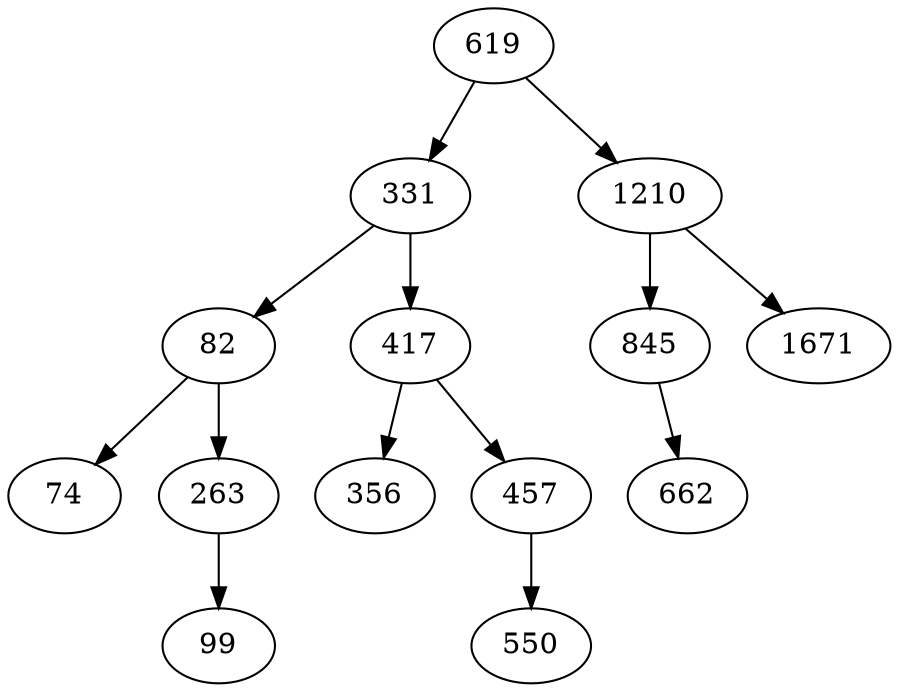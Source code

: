 digraph AVLBaum
{
619 -> 331;
619 -> 1210;
331 -> 82;
331 -> 417;
82 -> 74;
82 -> 263;
263 -> 99;
417 -> 356;
417 -> 457;
457 -> 550;
1210 -> 845;
1210 -> 1671;
845 -> 662;
}
